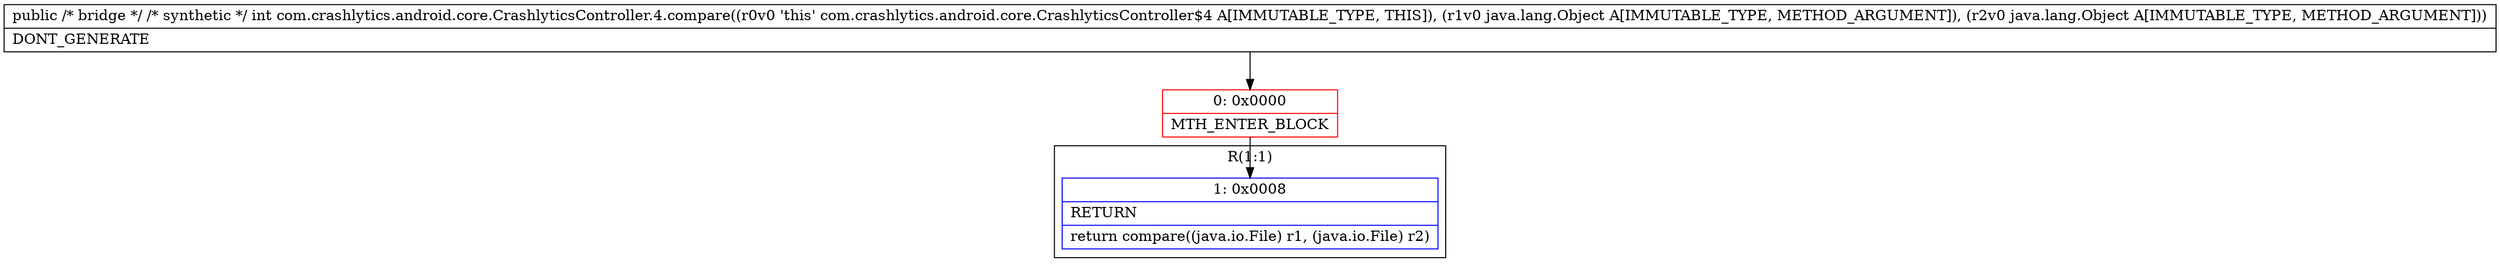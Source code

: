 digraph "CFG forcom.crashlytics.android.core.CrashlyticsController.4.compare(Ljava\/lang\/Object;Ljava\/lang\/Object;)I" {
subgraph cluster_Region_1056652687 {
label = "R(1:1)";
node [shape=record,color=blue];
Node_1 [shape=record,label="{1\:\ 0x0008|RETURN\l|return compare((java.io.File) r1, (java.io.File) r2)\l}"];
}
Node_0 [shape=record,color=red,label="{0\:\ 0x0000|MTH_ENTER_BLOCK\l}"];
MethodNode[shape=record,label="{public \/* bridge *\/ \/* synthetic *\/ int com.crashlytics.android.core.CrashlyticsController.4.compare((r0v0 'this' com.crashlytics.android.core.CrashlyticsController$4 A[IMMUTABLE_TYPE, THIS]), (r1v0 java.lang.Object A[IMMUTABLE_TYPE, METHOD_ARGUMENT]), (r2v0 java.lang.Object A[IMMUTABLE_TYPE, METHOD_ARGUMENT]))  | DONT_GENERATE\l}"];
MethodNode -> Node_0;
Node_0 -> Node_1;
}

